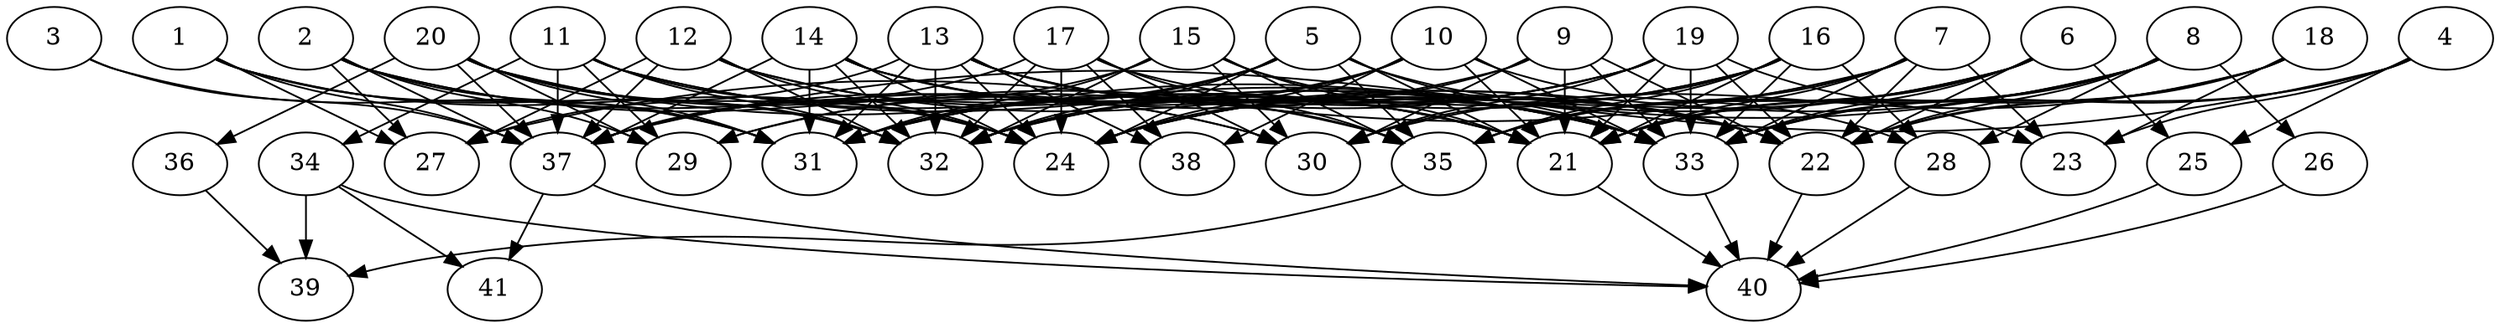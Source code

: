 // DAG (tier=3-complex, mode=data, n=41, ccr=0.531, fat=0.853, density=0.727, regular=0.317, jump=0.252, mindata=4194304, maxdata=33554432)
// DAG automatically generated by daggen at Sun Aug 24 16:33:35 2025
// /home/ermia/Project/Environments/daggen/bin/daggen --dot --ccr 0.531 --fat 0.853 --regular 0.317 --density 0.727 --jump 0.252 --mindata 4194304 --maxdata 33554432 -n 41 
digraph G {
  1 [size="6352124070222403584", alpha="0.12", expect_size="3176062035111201792"]
  1 -> 24 [size ="4620000891502592"]
  1 -> 27 [size ="4620000891502592"]
  1 -> 31 [size ="4620000891502592"]
  1 -> 32 [size ="4620000891502592"]
  1 -> 37 [size ="4620000891502592"]
  2 [size="1102666640925137043456", alpha="0.09", expect_size="551333320462568521728"]
  2 -> 27 [size ="853858968403968"]
  2 -> 29 [size ="853858968403968"]
  2 -> 30 [size ="853858968403968"]
  2 -> 31 [size ="853858968403968"]
  2 -> 35 [size ="853858968403968"]
  2 -> 37 [size ="853858968403968"]
  3 [size="36961710383980085248000", alpha="0.11", expect_size="18480855191990042624000"]
  3 -> 31 [size ="8876832535347200"]
  3 -> 37 [size ="8876832535347200"]
  4 [size="86931789374502640", alpha="0.06", expect_size="43465894687251320"]
  4 -> 22 [size ="1506932972060672"]
  4 -> 23 [size ="1506932972060672"]
  4 -> 25 [size ="1506932972060672"]
  4 -> 33 [size ="1506932972060672"]
  4 -> 37 [size ="1506932972060672"]
  5 [size="506954720155951872", alpha="0.17", expect_size="253477360077975936"]
  5 -> 21 [size ="291216096755712"]
  5 -> 22 [size ="291216096755712"]
  5 -> 24 [size ="291216096755712"]
  5 -> 31 [size ="291216096755712"]
  5 -> 32 [size ="291216096755712"]
  5 -> 33 [size ="291216096755712"]
  5 -> 35 [size ="291216096755712"]
  5 -> 37 [size ="291216096755712"]
  6 [size="128607143003609456", alpha="0.17", expect_size="64303571501804728"]
  6 -> 21 [size ="2351281221926912"]
  6 -> 22 [size ="2351281221926912"]
  6 -> 24 [size ="2351281221926912"]
  6 -> 25 [size ="2351281221926912"]
  6 -> 32 [size ="2351281221926912"]
  6 -> 33 [size ="2351281221926912"]
  6 -> 35 [size ="2351281221926912"]
  7 [size="43166745079213096", alpha="0.03", expect_size="21583372539606548"]
  7 -> 21 [size ="1114608848863232"]
  7 -> 22 [size ="1114608848863232"]
  7 -> 23 [size ="1114608848863232"]
  7 -> 24 [size ="1114608848863232"]
  7 -> 27 [size ="1114608848863232"]
  7 -> 33 [size ="1114608848863232"]
  7 -> 35 [size ="1114608848863232"]
  8 [size="36206768479079636140032", alpha="0.13", expect_size="18103384239539818070016"]
  8 -> 21 [size ="8755544579899392"]
  8 -> 22 [size ="8755544579899392"]
  8 -> 24 [size ="8755544579899392"]
  8 -> 26 [size ="8755544579899392"]
  8 -> 28 [size ="8755544579899392"]
  8 -> 31 [size ="8755544579899392"]
  8 -> 33 [size ="8755544579899392"]
  8 -> 35 [size ="8755544579899392"]
  9 [size="48321346921554232", alpha="0.13", expect_size="24160673460777116"]
  9 -> 21 [size ="2180087155785728"]
  9 -> 22 [size ="2180087155785728"]
  9 -> 24 [size ="2180087155785728"]
  9 -> 30 [size ="2180087155785728"]
  9 -> 33 [size ="2180087155785728"]
  9 -> 37 [size ="2180087155785728"]
  10 [size="42399762826989576", alpha="0.05", expect_size="21199881413494788"]
  10 -> 21 [size ="1210779768455168"]
  10 -> 24 [size ="1210779768455168"]
  10 -> 28 [size ="1210779768455168"]
  10 -> 29 [size ="1210779768455168"]
  10 -> 32 [size ="1210779768455168"]
  10 -> 33 [size ="1210779768455168"]
  10 -> 38 [size ="1210779768455168"]
  11 [size="23478148201167486976", alpha="0.06", expect_size="11739074100583743488"]
  11 -> 21 [size ="8440800585187328"]
  11 -> 24 [size ="8440800585187328"]
  11 -> 29 [size ="8440800585187328"]
  11 -> 32 [size ="8440800585187328"]
  11 -> 33 [size ="8440800585187328"]
  11 -> 34 [size ="8440800585187328"]
  11 -> 37 [size ="8440800585187328"]
  12 [size="17396721325211528462336", alpha="0.16", expect_size="8698360662605764231168"]
  12 -> 21 [size ="5371162083196928"]
  12 -> 22 [size ="5371162083196928"]
  12 -> 24 [size ="5371162083196928"]
  12 -> 27 [size ="5371162083196928"]
  12 -> 32 [size ="5371162083196928"]
  12 -> 37 [size ="5371162083196928"]
  13 [size="461680242292531840", alpha="0.11", expect_size="230840121146265920"]
  13 -> 21 [size ="453543588790272"]
  13 -> 22 [size ="453543588790272"]
  13 -> 24 [size ="453543588790272"]
  13 -> 27 [size ="453543588790272"]
  13 -> 31 [size ="453543588790272"]
  13 -> 32 [size ="453543588790272"]
  13 -> 33 [size ="453543588790272"]
  13 -> 38 [size ="453543588790272"]
  14 [size="314911660017572642816", alpha="0.07", expect_size="157455830008786321408"]
  14 -> 21 [size ="370296108351488"]
  14 -> 24 [size ="370296108351488"]
  14 -> 31 [size ="370296108351488"]
  14 -> 32 [size ="370296108351488"]
  14 -> 33 [size ="370296108351488"]
  14 -> 35 [size ="370296108351488"]
  14 -> 37 [size ="370296108351488"]
  15 [size="3963815303727530496", alpha="0.15", expect_size="1981907651863765248"]
  15 -> 21 [size ="5593319837007872"]
  15 -> 30 [size ="5593319837007872"]
  15 -> 31 [size ="5593319837007872"]
  15 -> 32 [size ="5593319837007872"]
  15 -> 33 [size ="5593319837007872"]
  15 -> 35 [size ="5593319837007872"]
  15 -> 37 [size ="5593319837007872"]
  16 [size="2004542275850394368", alpha="0.12", expect_size="1002271137925197184"]
  16 -> 21 [size ="698176537362432"]
  16 -> 28 [size ="698176537362432"]
  16 -> 30 [size ="698176537362432"]
  16 -> 31 [size ="698176537362432"]
  16 -> 32 [size ="698176537362432"]
  16 -> 33 [size ="698176537362432"]
  16 -> 35 [size ="698176537362432"]
  17 [size="1180841027827612516352", alpha="0.10", expect_size="590420513913806258176"]
  17 -> 22 [size ="893753199951872"]
  17 -> 24 [size ="893753199951872"]
  17 -> 30 [size ="893753199951872"]
  17 -> 32 [size ="893753199951872"]
  17 -> 35 [size ="893753199951872"]
  17 -> 37 [size ="893753199951872"]
  17 -> 38 [size ="893753199951872"]
  18 [size="643941138208326156288", alpha="0.02", expect_size="321970569104163078144"]
  18 -> 21 [size ="596559959949312"]
  18 -> 22 [size ="596559959949312"]
  18 -> 23 [size ="596559959949312"]
  18 -> 30 [size ="596559959949312"]
  18 -> 33 [size ="596559959949312"]
  19 [size="20609872476950016", alpha="0.17", expect_size="10304936238475008"]
  19 -> 21 [size ="519828481769472"]
  19 -> 22 [size ="519828481769472"]
  19 -> 23 [size ="519828481769472"]
  19 -> 29 [size ="519828481769472"]
  19 -> 30 [size ="519828481769472"]
  19 -> 31 [size ="519828481769472"]
  19 -> 32 [size ="519828481769472"]
  19 -> 33 [size ="519828481769472"]
  20 [size="32913655050852600", alpha="0.05", expect_size="16456827525426300"]
  20 -> 24 [size ="519168340262912"]
  20 -> 29 [size ="519168340262912"]
  20 -> 30 [size ="519168340262912"]
  20 -> 31 [size ="519168340262912"]
  20 -> 32 [size ="519168340262912"]
  20 -> 33 [size ="519168340262912"]
  20 -> 36 [size ="519168340262912"]
  20 -> 37 [size ="519168340262912"]
  21 [size="28428587718974308", alpha="0.07", expect_size="14214293859487154"]
  21 -> 40 [size ="1033187971039232"]
  22 [size="3097079569847094272", alpha="0.06", expect_size="1548539784923547136"]
  22 -> 40 [size ="3382677327577088"]
  23 [size="1226130889579414784", alpha="0.10", expect_size="613065444789707392"]
  24 [size="20229517980126592", alpha="0.07", expect_size="10114758990063296"]
  25 [size="12479172420089444", alpha="0.06", expect_size="6239586210044722"]
  25 -> 40 [size ="502411525357568"]
  26 [size="154765326905619136", alpha="0.14", expect_size="77382663452809568"]
  26 -> 40 [size ="3603122094080000"]
  27 [size="927302056458330308608", alpha="0.06", expect_size="463651028229165154304"]
  28 [size="132978746433143584", alpha="0.01", expect_size="66489373216571792"]
  28 -> 40 [size ="5940353504903168"]
  29 [size="109981233505581296", alpha="0.03", expect_size="54990616752790648"]
  30 [size="1727782462120664320", alpha="0.17", expect_size="863891231060332160"]
  31 [size="36781004132063072", alpha="0.08", expect_size="18390502066031536"]
  32 [size="37128988583591344603136", alpha="0.02", expect_size="18564494291795672301568"]
  33 [size="222385800199700352", alpha="0.06", expect_size="111192900099850176"]
  33 -> 40 [size ="5227791377235968"]
  34 [size="53174421595977568", alpha="0.09", expect_size="26587210797988784"]
  34 -> 39 [size ="1015759899721728"]
  34 -> 40 [size ="1015759899721728"]
  34 -> 41 [size ="1015759899721728"]
  35 [size="7491291581903405056", alpha="0.07", expect_size="3745645790951702528"]
  35 -> 39 [size ="3683538645811200"]
  36 [size="25494753957071512666112", alpha="0.09", expect_size="12747376978535756333056"]
  36 -> 39 [size ="6929850577190912"]
  37 [size="239197998399654976", alpha="0.05", expect_size="119598999199827488"]
  37 -> 40 [size ="4702656404652032"]
  37 -> 41 [size ="4702656404652032"]
  38 [size="4311066928039252480", alpha="0.01", expect_size="2155533464019626240"]
  39 [size="12199632458530301149184", alpha="0.13", expect_size="6099816229265150574592"]
  40 [size="6546963530414264320", alpha="0.12", expect_size="3273481765207132160"]
  41 [size="4996443205909478400", alpha="0.01", expect_size="2498221602954739200"]
}